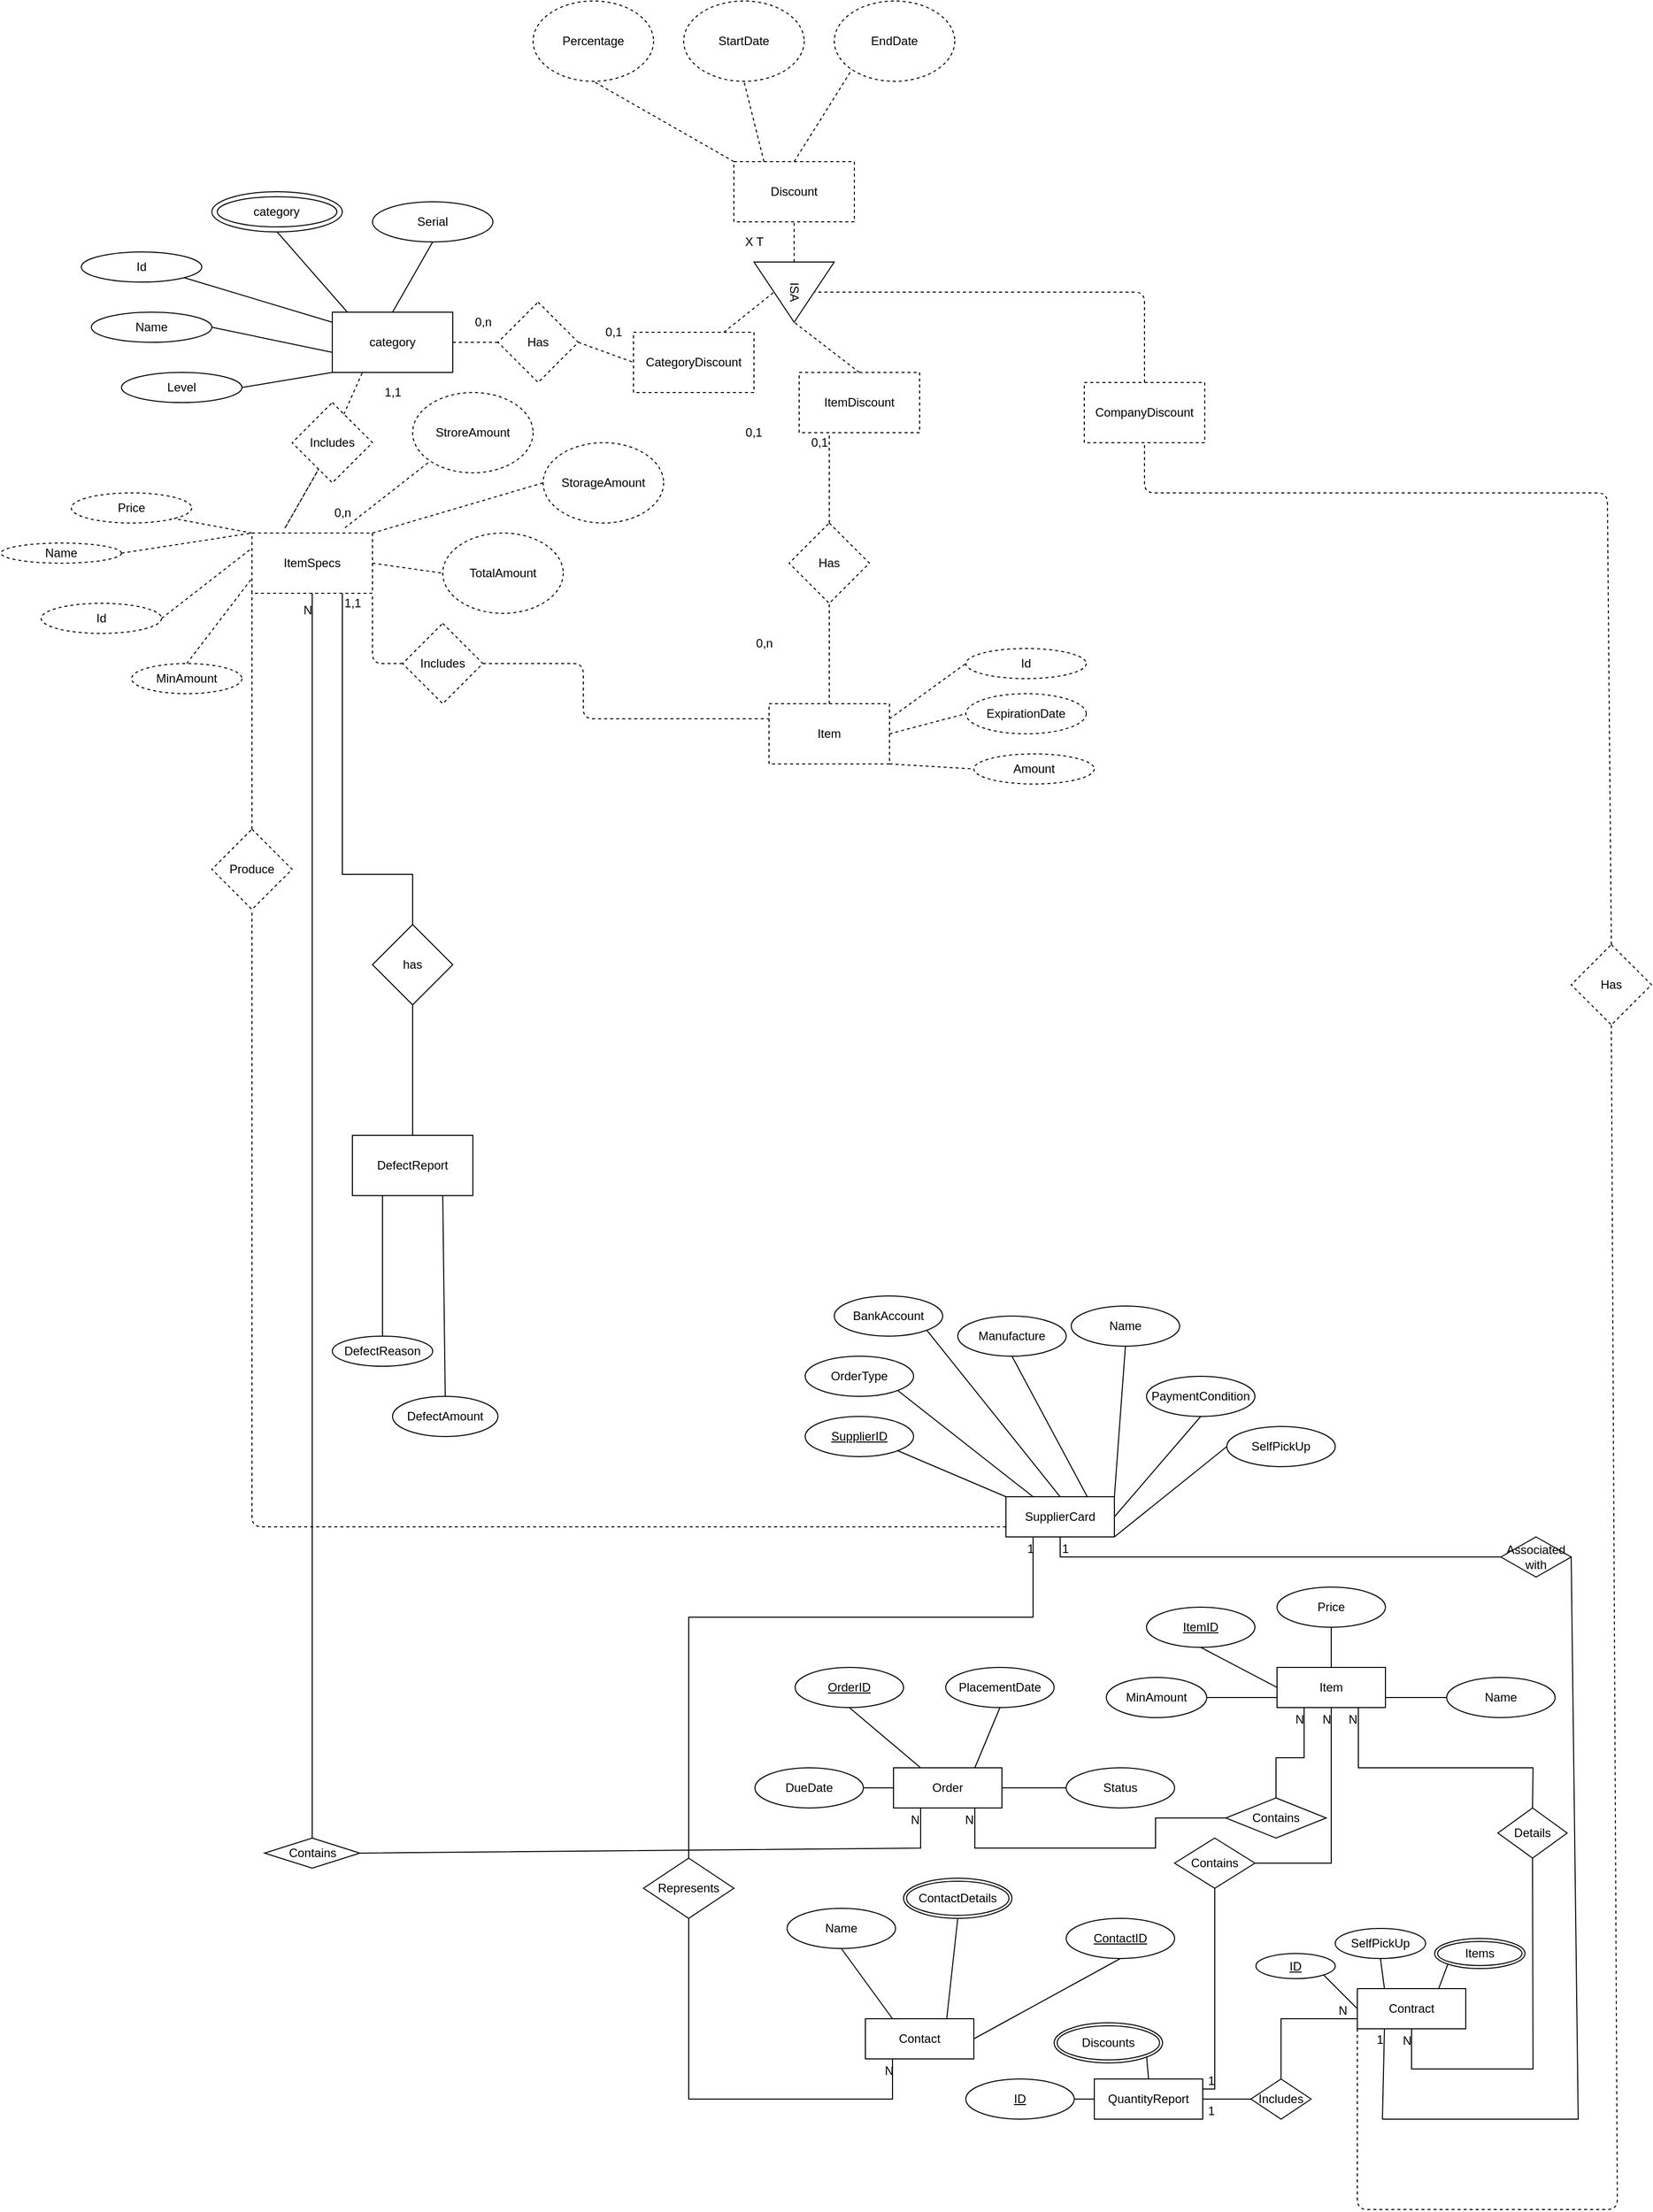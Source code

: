 <mxfile version="14.6.6" type="github"><diagram id="wXsnYw8c0xvrqgm0KjSK" name="Page-1"><mxGraphModel dx="1673" dy="876" grid="1" gridSize="10" guides="1" tooltips="1" connect="1" arrows="1" fold="1" page="1" pageScale="1" pageWidth="827" pageHeight="1169" math="0" shadow="0"><root><mxCell id="0"/><mxCell id="1" parent="0"/><mxCell id="QSIgd8hXwx-cGX24hU2L-1" value="category" style="rounded=0;whiteSpace=wrap;html=1;" parent="1" vertex="1"><mxGeometry x="332" y="363" width="120" height="60" as="geometry"/></mxCell><mxCell id="QSIgd8hXwx-cGX24hU2L-2" value="Name" style="ellipse;whiteSpace=wrap;html=1;" parent="1" vertex="1"><mxGeometry x="92" y="363" width="120" height="30" as="geometry"/></mxCell><mxCell id="QSIgd8hXwx-cGX24hU2L-3" value="Level" style="ellipse;whiteSpace=wrap;html=1;" parent="1" vertex="1"><mxGeometry x="122" y="423" width="120" height="30" as="geometry"/></mxCell><mxCell id="QSIgd8hXwx-cGX24hU2L-4" value="Id" style="ellipse;whiteSpace=wrap;html=1;" parent="1" vertex="1"><mxGeometry x="82" y="303" width="120" height="30" as="geometry"/></mxCell><mxCell id="QSIgd8hXwx-cGX24hU2L-7" value="" style="endArrow=none;html=1;exitX=1;exitY=0.5;exitDx=0;exitDy=0;" parent="1" source="QSIgd8hXwx-cGX24hU2L-3" edge="1"><mxGeometry width="50" height="50" relative="1" as="geometry"><mxPoint x="282" y="473" as="sourcePoint"/><mxPoint x="332" y="423" as="targetPoint"/></mxGeometry></mxCell><mxCell id="QSIgd8hXwx-cGX24hU2L-8" value="" style="endArrow=none;html=1;exitX=1;exitY=0.5;exitDx=0;exitDy=0;" parent="1" source="QSIgd8hXwx-cGX24hU2L-2" edge="1"><mxGeometry width="50" height="50" relative="1" as="geometry"><mxPoint x="282" y="453" as="sourcePoint"/><mxPoint x="332" y="403" as="targetPoint"/></mxGeometry></mxCell><mxCell id="QSIgd8hXwx-cGX24hU2L-9" value="" style="endArrow=none;html=1;exitX=1;exitY=1;exitDx=0;exitDy=0;" parent="1" source="QSIgd8hXwx-cGX24hU2L-4" edge="1"><mxGeometry width="50" height="50" relative="1" as="geometry"><mxPoint x="282" y="423" as="sourcePoint"/><mxPoint x="332" y="373" as="targetPoint"/><Array as="points"/></mxGeometry></mxCell><mxCell id="QSIgd8hXwx-cGX24hU2L-10" value="" style="endArrow=none;html=1;entryX=0.5;entryY=1;entryDx=0;entryDy=0;" parent="1" target="QSIgd8hXwx-cGX24hU2L-5" edge="1"><mxGeometry width="50" height="50" relative="1" as="geometry"><mxPoint x="347" y="363" as="sourcePoint"/><mxPoint x="397" y="313" as="targetPoint"/></mxGeometry></mxCell><mxCell id="QSIgd8hXwx-cGX24hU2L-11" value="Serial" style="ellipse;whiteSpace=wrap;html=1;" parent="1" vertex="1"><mxGeometry x="372" y="253" width="120" height="40" as="geometry"/></mxCell><mxCell id="QSIgd8hXwx-cGX24hU2L-12" value="" style="endArrow=none;html=1;exitX=0.5;exitY=0;exitDx=0;exitDy=0;entryX=0.5;entryY=1;entryDx=0;entryDy=0;" parent="1" source="QSIgd8hXwx-cGX24hU2L-1" target="QSIgd8hXwx-cGX24hU2L-11" edge="1"><mxGeometry width="50" height="50" relative="1" as="geometry"><mxPoint x="492" y="343" as="sourcePoint"/><mxPoint x="542" y="293" as="targetPoint"/></mxGeometry></mxCell><mxCell id="QSIgd8hXwx-cGX24hU2L-13" value="ItemSpecs" style="rounded=0;whiteSpace=wrap;html=1;dashed=1;" parent="1" vertex="1"><mxGeometry x="252" y="583" width="120" height="60" as="geometry"/></mxCell><mxCell id="QSIgd8hXwx-cGX24hU2L-14" value="Name" style="ellipse;whiteSpace=wrap;html=1;dashed=1;" parent="1" vertex="1"><mxGeometry x="2" y="593" width="120" height="20" as="geometry"/></mxCell><mxCell id="QSIgd8hXwx-cGX24hU2L-15" value="Id" style="ellipse;whiteSpace=wrap;html=1;dashed=1;" parent="1" vertex="1"><mxGeometry x="42" y="653" width="120" height="30" as="geometry"/></mxCell><mxCell id="QSIgd8hXwx-cGX24hU2L-16" value="MinAmount" style="ellipse;whiteSpace=wrap;html=1;dashed=1;" parent="1" vertex="1"><mxGeometry x="132" y="713" width="110" height="30" as="geometry"/></mxCell><mxCell id="QSIgd8hXwx-cGX24hU2L-17" value="" style="endArrow=none;dashed=1;html=1;entryX=0.25;entryY=1;entryDx=0;entryDy=0;" parent="1" target="QSIgd8hXwx-cGX24hU2L-1" edge="1"><mxGeometry width="50" height="50" relative="1" as="geometry"><mxPoint x="322" y="513" as="sourcePoint"/><mxPoint x="362" y="433" as="targetPoint"/><Array as="points"><mxPoint x="282" y="583"/><mxPoint x="322" y="513"/></Array></mxGeometry></mxCell><mxCell id="QSIgd8hXwx-cGX24hU2L-18" value="" style="endArrow=none;dashed=1;html=1;entryX=0;entryY=0;entryDx=0;entryDy=0;exitX=1;exitY=0.5;exitDx=0;exitDy=0;" parent="1" source="QSIgd8hXwx-cGX24hU2L-14" target="QSIgd8hXwx-cGX24hU2L-13" edge="1"><mxGeometry width="50" height="50" relative="1" as="geometry"><mxPoint x="182" y="573" as="sourcePoint"/><mxPoint x="232" y="523" as="targetPoint"/></mxGeometry></mxCell><mxCell id="QSIgd8hXwx-cGX24hU2L-19" value="" style="endArrow=none;dashed=1;html=1;entryX=0;entryY=0.25;entryDx=0;entryDy=0;exitX=1;exitY=0.5;exitDx=0;exitDy=0;" parent="1" target="QSIgd8hXwx-cGX24hU2L-13" edge="1" source="QSIgd8hXwx-cGX24hU2L-15"><mxGeometry width="50" height="50" relative="1" as="geometry"><mxPoint x="152" y="653" as="sourcePoint"/><mxPoint x="202" y="603" as="targetPoint"/></mxGeometry></mxCell><mxCell id="QSIgd8hXwx-cGX24hU2L-20" value="" style="endArrow=none;dashed=1;html=1;entryX=0;entryY=0.75;entryDx=0;entryDy=0;exitX=0.5;exitY=0;exitDx=0;exitDy=0;" parent="1" source="QSIgd8hXwx-cGX24hU2L-16" target="QSIgd8hXwx-cGX24hU2L-13" edge="1"><mxGeometry width="50" height="50" relative="1" as="geometry"><mxPoint x="182" y="673" as="sourcePoint"/><mxPoint x="232" y="623" as="targetPoint"/></mxGeometry></mxCell><mxCell id="QSIgd8hXwx-cGX24hU2L-21" value="TotalAmount" style="ellipse;whiteSpace=wrap;html=1;dashed=1;" parent="1" vertex="1"><mxGeometry x="442" y="583" width="120" height="80" as="geometry"/></mxCell><mxCell id="QSIgd8hXwx-cGX24hU2L-22" value="" style="endArrow=none;dashed=1;html=1;exitX=1;exitY=0.5;exitDx=0;exitDy=0;entryX=0;entryY=0.5;entryDx=0;entryDy=0;" parent="1" source="QSIgd8hXwx-cGX24hU2L-13" target="QSIgd8hXwx-cGX24hU2L-21" edge="1"><mxGeometry width="50" height="50" relative="1" as="geometry"><mxPoint x="412" y="623" as="sourcePoint"/><mxPoint x="462" y="573" as="targetPoint"/></mxGeometry></mxCell><mxCell id="QSIgd8hXwx-cGX24hU2L-23" value="Includes" style="rhombus;whiteSpace=wrap;html=1;dashed=1;" parent="1" vertex="1"><mxGeometry x="292" y="453" width="80" height="80" as="geometry"/></mxCell><mxCell id="QSIgd8hXwx-cGX24hU2L-24" value="0,n" style="text;html=1;align=center;verticalAlign=middle;resizable=0;points=[];autosize=1;strokeColor=none;" parent="1" vertex="1"><mxGeometry x="327" y="553" width="30" height="20" as="geometry"/></mxCell><mxCell id="QSIgd8hXwx-cGX24hU2L-25" value="1,1" style="text;html=1;align=center;verticalAlign=middle;resizable=0;points=[];autosize=1;strokeColor=none;" parent="1" vertex="1"><mxGeometry x="377" y="433" width="30" height="20" as="geometry"/></mxCell><mxCell id="QSIgd8hXwx-cGX24hU2L-26" value="Discount" style="rounded=0;whiteSpace=wrap;html=1;dashed=1;" parent="1" vertex="1"><mxGeometry x="732" y="213" width="120" height="60" as="geometry"/></mxCell><mxCell id="QSIgd8hXwx-cGX24hU2L-27" value="" style="endArrow=none;html=1;entryX=0.5;entryY=1;entryDx=0;entryDy=0;dashed=1;" parent="1" target="QSIgd8hXwx-cGX24hU2L-26" edge="1"><mxGeometry width="50" height="50" relative="1" as="geometry"><mxPoint x="792" y="313" as="sourcePoint"/><mxPoint x="812" y="303" as="targetPoint"/></mxGeometry></mxCell><mxCell id="QSIgd8hXwx-cGX24hU2L-28" value="ISA" style="triangle;whiteSpace=wrap;html=1;rotation=90;" parent="1" vertex="1"><mxGeometry x="762" y="303" width="60" height="80" as="geometry"/></mxCell><mxCell id="QSIgd8hXwx-cGX24hU2L-29" value="X T" style="text;html=1;align=center;verticalAlign=middle;resizable=0;points=[];autosize=1;strokeColor=none;" parent="1" vertex="1"><mxGeometry x="737" y="283" width="30" height="20" as="geometry"/></mxCell><mxCell id="QSIgd8hXwx-cGX24hU2L-30" value="" style="endArrow=none;dashed=1;html=1;entryX=0.5;entryY=1;entryDx=0;entryDy=0;" parent="1" target="QSIgd8hXwx-cGX24hU2L-28" edge="1"><mxGeometry width="50" height="50" relative="1" as="geometry"><mxPoint x="722" y="383" as="sourcePoint"/><mxPoint x="722" y="368" as="targetPoint"/><Array as="points"/></mxGeometry></mxCell><mxCell id="QSIgd8hXwx-cGX24hU2L-31" value="CategoryDiscount" style="rounded=0;whiteSpace=wrap;html=1;dashed=1;" parent="1" vertex="1"><mxGeometry x="632" y="383" width="120" height="60" as="geometry"/></mxCell><mxCell id="QSIgd8hXwx-cGX24hU2L-33" value="" style="endArrow=none;dashed=1;html=1;entryX=1;entryY=0.5;entryDx=0;entryDy=0;exitX=0.5;exitY=0;exitDx=0;exitDy=0;" parent="1" source="QSIgd8hXwx-cGX24hU2L-34" target="QSIgd8hXwx-cGX24hU2L-28" edge="1"><mxGeometry width="50" height="50" relative="1" as="geometry"><mxPoint x="872" y="373" as="sourcePoint"/><mxPoint x="882" y="363" as="targetPoint"/><Array as="points"/></mxGeometry></mxCell><mxCell id="QSIgd8hXwx-cGX24hU2L-34" value="ItemDiscount" style="rounded=0;whiteSpace=wrap;html=1;dashed=1;" parent="1" vertex="1"><mxGeometry x="797" y="423" width="120" height="60" as="geometry"/></mxCell><mxCell id="QSIgd8hXwx-cGX24hU2L-37" value="Has" style="rhombus;whiteSpace=wrap;html=1;dashed=1;" parent="1" vertex="1"><mxGeometry x="497" y="353" width="80" height="80" as="geometry"/></mxCell><mxCell id="QSIgd8hXwx-cGX24hU2L-38" value="" style="endArrow=none;dashed=1;html=1;entryX=0;entryY=0.5;entryDx=0;entryDy=0;exitX=1;exitY=0.5;exitDx=0;exitDy=0;" parent="1" source="QSIgd8hXwx-cGX24hU2L-37" target="QSIgd8hXwx-cGX24hU2L-31" edge="1"><mxGeometry width="50" height="50" relative="1" as="geometry"><mxPoint x="562" y="493" as="sourcePoint"/><mxPoint x="612" y="443" as="targetPoint"/></mxGeometry></mxCell><mxCell id="QSIgd8hXwx-cGX24hU2L-39" value="" style="endArrow=none;dashed=1;html=1;exitX=1;exitY=0.5;exitDx=0;exitDy=0;entryX=0;entryY=0.5;entryDx=0;entryDy=0;" parent="1" source="QSIgd8hXwx-cGX24hU2L-1" target="QSIgd8hXwx-cGX24hU2L-37" edge="1"><mxGeometry width="50" height="50" relative="1" as="geometry"><mxPoint x="492" y="353" as="sourcePoint"/><mxPoint x="542" y="303" as="targetPoint"/></mxGeometry></mxCell><mxCell id="QSIgd8hXwx-cGX24hU2L-40" value="Percentage" style="ellipse;whiteSpace=wrap;html=1;dashed=1;" parent="1" vertex="1"><mxGeometry x="532" y="53" width="120" height="80" as="geometry"/></mxCell><mxCell id="QSIgd8hXwx-cGX24hU2L-41" value="StartDate" style="ellipse;whiteSpace=wrap;html=1;dashed=1;" parent="1" vertex="1"><mxGeometry x="682" y="53" width="120" height="80" as="geometry"/></mxCell><mxCell id="QSIgd8hXwx-cGX24hU2L-42" value="EndDate" style="ellipse;whiteSpace=wrap;html=1;dashed=1;" parent="1" vertex="1"><mxGeometry x="832" y="53" width="120" height="80" as="geometry"/></mxCell><mxCell id="QSIgd8hXwx-cGX24hU2L-43" value="" style="endArrow=none;dashed=1;html=1;entryX=0.5;entryY=1;entryDx=0;entryDy=0;exitX=0;exitY=0;exitDx=0;exitDy=0;" parent="1" source="QSIgd8hXwx-cGX24hU2L-26" target="QSIgd8hXwx-cGX24hU2L-40" edge="1"><mxGeometry width="50" height="50" relative="1" as="geometry"><mxPoint x="642" y="203" as="sourcePoint"/><mxPoint x="692" y="153" as="targetPoint"/></mxGeometry></mxCell><mxCell id="QSIgd8hXwx-cGX24hU2L-44" value="" style="endArrow=none;dashed=1;html=1;entryX=0.5;entryY=1;entryDx=0;entryDy=0;exitX=0.25;exitY=0;exitDx=0;exitDy=0;" parent="1" source="QSIgd8hXwx-cGX24hU2L-26" target="QSIgd8hXwx-cGX24hU2L-41" edge="1"><mxGeometry width="50" height="50" relative="1" as="geometry"><mxPoint x="762" y="193" as="sourcePoint"/><mxPoint x="812" y="143" as="targetPoint"/><Array as="points"/></mxGeometry></mxCell><mxCell id="QSIgd8hXwx-cGX24hU2L-45" value="" style="endArrow=none;dashed=1;html=1;entryX=0;entryY=1;entryDx=0;entryDy=0;exitX=0.5;exitY=0;exitDx=0;exitDy=0;" parent="1" source="QSIgd8hXwx-cGX24hU2L-26" target="QSIgd8hXwx-cGX24hU2L-42" edge="1"><mxGeometry width="50" height="50" relative="1" as="geometry"><mxPoint x="812" y="183" as="sourcePoint"/><mxPoint x="852" y="143" as="targetPoint"/></mxGeometry></mxCell><mxCell id="QSIgd8hXwx-cGX24hU2L-46" value="Item" style="rounded=0;whiteSpace=wrap;html=1;dashed=1;" parent="1" vertex="1"><mxGeometry x="767" y="753" width="120" height="60" as="geometry"/></mxCell><mxCell id="QSIgd8hXwx-cGX24hU2L-47" value="Includes" style="rhombus;whiteSpace=wrap;html=1;dashed=1;" parent="1" vertex="1"><mxGeometry x="402" y="673" width="80" height="80" as="geometry"/></mxCell><mxCell id="QSIgd8hXwx-cGX24hU2L-48" value="" style="endArrow=none;dashed=1;html=1;entryX=1;entryY=1;entryDx=0;entryDy=0;exitX=0;exitY=0.5;exitDx=0;exitDy=0;" parent="1" source="QSIgd8hXwx-cGX24hU2L-47" target="QSIgd8hXwx-cGX24hU2L-13" edge="1"><mxGeometry width="50" height="50" relative="1" as="geometry"><mxPoint x="372" y="703" as="sourcePoint"/><mxPoint x="352" y="693" as="targetPoint"/><Array as="points"><mxPoint x="372" y="713"/></Array></mxGeometry></mxCell><mxCell id="QSIgd8hXwx-cGX24hU2L-49" value="" style="endArrow=none;dashed=1;html=1;entryX=0;entryY=0.25;entryDx=0;entryDy=0;exitX=1;exitY=0.5;exitDx=0;exitDy=0;" parent="1" source="QSIgd8hXwx-cGX24hU2L-47" target="QSIgd8hXwx-cGX24hU2L-46" edge="1"><mxGeometry width="50" height="50" relative="1" as="geometry"><mxPoint x="537" y="713" as="sourcePoint"/><mxPoint x="587" y="663" as="targetPoint"/><Array as="points"><mxPoint x="582" y="713"/><mxPoint x="582" y="768"/></Array></mxGeometry></mxCell><mxCell id="QSIgd8hXwx-cGX24hU2L-50" value="0,1" style="text;html=1;align=center;verticalAlign=middle;resizable=0;points=[];autosize=1;strokeColor=none;" parent="1" vertex="1"><mxGeometry x="597" y="373" width="30" height="20" as="geometry"/></mxCell><mxCell id="QSIgd8hXwx-cGX24hU2L-51" value="0,n" style="text;html=1;align=center;verticalAlign=middle;resizable=0;points=[];autosize=1;strokeColor=none;" parent="1" vertex="1"><mxGeometry x="467" y="363" width="30" height="20" as="geometry"/></mxCell><mxCell id="QSIgd8hXwx-cGX24hU2L-52" value="Has" style="rhombus;whiteSpace=wrap;html=1;dashed=1;" parent="1" vertex="1"><mxGeometry x="787" y="573" width="80" height="80" as="geometry"/></mxCell><mxCell id="QSIgd8hXwx-cGX24hU2L-54" value="" style="endArrow=none;dashed=1;html=1;entryX=0.25;entryY=1;entryDx=0;entryDy=0;exitX=0.5;exitY=0;exitDx=0;exitDy=0;" parent="1" source="QSIgd8hXwx-cGX24hU2L-52" target="QSIgd8hXwx-cGX24hU2L-34" edge="1"><mxGeometry width="50" height="50" relative="1" as="geometry"><mxPoint x="847" y="518" as="sourcePoint"/><mxPoint x="897" y="468" as="targetPoint"/></mxGeometry></mxCell><mxCell id="QSIgd8hXwx-cGX24hU2L-55" value="" style="endArrow=none;dashed=1;html=1;entryX=0.5;entryY=1;entryDx=0;entryDy=0;exitX=0.5;exitY=0;exitDx=0;exitDy=0;" parent="1" source="QSIgd8hXwx-cGX24hU2L-46" target="QSIgd8hXwx-cGX24hU2L-52" edge="1"><mxGeometry width="50" height="50" relative="1" as="geometry"><mxPoint x="772" y="713" as="sourcePoint"/><mxPoint x="822" y="663" as="targetPoint"/></mxGeometry></mxCell><mxCell id="QSIgd8hXwx-cGX24hU2L-56" value="0,1" style="text;html=1;align=center;verticalAlign=middle;resizable=0;points=[];autosize=1;strokeColor=none;" parent="1" vertex="1"><mxGeometry x="802" y="483" width="30" height="20" as="geometry"/></mxCell><mxCell id="QSIgd8hXwx-cGX24hU2L-57" value="0,n" style="text;html=1;align=center;verticalAlign=middle;resizable=0;points=[];autosize=1;strokeColor=none;" parent="1" vertex="1"><mxGeometry x="747" y="683" width="30" height="20" as="geometry"/></mxCell><mxCell id="QSIgd8hXwx-cGX24hU2L-59" value="Id" style="ellipse;whiteSpace=wrap;html=1;dashed=1;" parent="1" vertex="1"><mxGeometry x="963" y="698" width="120" height="30" as="geometry"/></mxCell><mxCell id="QSIgd8hXwx-cGX24hU2L-60" value="ExpirationDate" style="ellipse;whiteSpace=wrap;html=1;dashed=1;" parent="1" vertex="1"><mxGeometry x="963" y="743" width="120" height="40" as="geometry"/></mxCell><mxCell id="QSIgd8hXwx-cGX24hU2L-61" value="" style="endArrow=none;dashed=1;html=1;entryX=0;entryY=0.5;entryDx=0;entryDy=0;exitX=1;exitY=0.25;exitDx=0;exitDy=0;" parent="1" source="QSIgd8hXwx-cGX24hU2L-46" target="QSIgd8hXwx-cGX24hU2L-59" edge="1"><mxGeometry width="50" height="50" relative="1" as="geometry"><mxPoint x="802" y="783" as="sourcePoint"/><mxPoint x="852" y="733" as="targetPoint"/></mxGeometry></mxCell><mxCell id="QSIgd8hXwx-cGX24hU2L-62" value="" style="endArrow=none;dashed=1;html=1;entryX=0;entryY=0.5;entryDx=0;entryDy=0;exitX=1;exitY=0.5;exitDx=0;exitDy=0;" parent="1" source="QSIgd8hXwx-cGX24hU2L-46" target="QSIgd8hXwx-cGX24hU2L-60" edge="1"><mxGeometry width="50" height="50" relative="1" as="geometry"><mxPoint x="902" y="793" as="sourcePoint"/><mxPoint x="847" y="748" as="targetPoint"/><Array as="points"/></mxGeometry></mxCell><mxCell id="QSIgd8hXwx-cGX24hU2L-65" value="Amount" style="ellipse;whiteSpace=wrap;html=1;dashed=1;" parent="1" vertex="1"><mxGeometry x="971" y="803" width="120" height="30" as="geometry"/></mxCell><mxCell id="QSIgd8hXwx-cGX24hU2L-66" value="" style="endArrow=none;dashed=1;html=1;entryX=0;entryY=0.5;entryDx=0;entryDy=0;exitX=1;exitY=1;exitDx=0;exitDy=0;" parent="1" source="QSIgd8hXwx-cGX24hU2L-46" target="QSIgd8hXwx-cGX24hU2L-65" edge="1"><mxGeometry width="50" height="50" relative="1" as="geometry"><mxPoint x="747" y="903" as="sourcePoint"/><mxPoint x="797" y="853" as="targetPoint"/></mxGeometry></mxCell><mxCell id="QSIgd8hXwx-cGX24hU2L-71" value="CompanyDiscount" style="rounded=0;whiteSpace=wrap;html=1;dashed=1;" parent="1" vertex="1"><mxGeometry x="1081" y="433" width="120" height="60" as="geometry"/></mxCell><mxCell id="QSIgd8hXwx-cGX24hU2L-72" value="Has" style="rhombus;whiteSpace=wrap;html=1;dashed=1;" parent="1" vertex="1"><mxGeometry x="1566" y="993" width="80" height="80" as="geometry"/></mxCell><mxCell id="QSIgd8hXwx-cGX24hU2L-73" value="" style="endArrow=none;dashed=1;html=1;entryX=0.5;entryY=1;entryDx=0;entryDy=0;exitX=0.5;exitY=0;exitDx=0;exitDy=0;" parent="1" source="QSIgd8hXwx-cGX24hU2L-72" target="QSIgd8hXwx-cGX24hU2L-71" edge="1"><mxGeometry width="50" height="50" relative="1" as="geometry"><mxPoint x="712" y="533" as="sourcePoint"/><mxPoint x="762" y="483" as="targetPoint"/><Array as="points"><mxPoint x="1602" y="543"/><mxPoint x="1141" y="543"/></Array></mxGeometry></mxCell><mxCell id="QSIgd8hXwx-cGX24hU2L-74" value="" style="endArrow=none;dashed=1;html=1;entryX=0.5;entryY=1;entryDx=0;entryDy=0;exitX=0;exitY=1;exitDx=0;exitDy=0;" parent="1" source="dGPqOnPDMoCNqogmtLMy-32" target="QSIgd8hXwx-cGX24hU2L-72" edge="1"><mxGeometry width="50" height="50" relative="1" as="geometry"><mxPoint x="1302" y="1183" as="sourcePoint"/><mxPoint x="417" y="863" as="targetPoint"/><Array as="points"><mxPoint x="1353" y="2253"/><mxPoint x="1612" y="2253"/></Array></mxGeometry></mxCell><mxCell id="QSIgd8hXwx-cGX24hU2L-78" value="0,1" style="text;html=1;strokeColor=none;fillColor=none;align=center;verticalAlign=middle;whiteSpace=wrap;rounded=0;dashed=1;" parent="1" vertex="1"><mxGeometry x="732" y="473" width="40" height="20" as="geometry"/></mxCell><mxCell id="QSIgd8hXwx-cGX24hU2L-80" value="Produce" style="rhombus;whiteSpace=wrap;html=1;dashed=1;" parent="1" vertex="1"><mxGeometry x="212" y="878" width="80" height="80" as="geometry"/></mxCell><mxCell id="QSIgd8hXwx-cGX24hU2L-81" value="" style="endArrow=none;html=1;entryX=0;entryY=1;entryDx=0;entryDy=0;exitX=0.5;exitY=0;exitDx=0;exitDy=0;dashed=1;" parent="1" source="QSIgd8hXwx-cGX24hU2L-80" target="QSIgd8hXwx-cGX24hU2L-13" edge="1"><mxGeometry width="50" height="50" relative="1" as="geometry"><mxPoint x="287" y="738" as="sourcePoint"/><mxPoint x="337" y="688" as="targetPoint"/></mxGeometry></mxCell><mxCell id="QSIgd8hXwx-cGX24hU2L-82" value="" style="endArrow=none;html=1;entryX=0.5;entryY=1;entryDx=0;entryDy=0;dashed=1;exitX=0;exitY=0.75;exitDx=0;exitDy=0;" parent="1" source="dGPqOnPDMoCNqogmtLMy-1" target="QSIgd8hXwx-cGX24hU2L-80" edge="1"><mxGeometry width="50" height="50" relative="1" as="geometry"><mxPoint x="290.346" y="927.5" as="sourcePoint"/><mxPoint x="317" y="853" as="targetPoint"/><Array as="points"><mxPoint x="252" y="1573"/></Array></mxGeometry></mxCell><mxCell id="QSIgd8hXwx-cGX24hU2L-85" value="1,1" style="text;html=1;align=center;verticalAlign=middle;resizable=0;points=[];autosize=1;strokeColor=none;" parent="1" vertex="1"><mxGeometry x="337" y="643" width="30" height="20" as="geometry"/></mxCell><mxCell id="QSIgd8hXwx-cGX24hU2L-90" value="DefectReport" style="rounded=0;whiteSpace=wrap;html=1;" parent="1" vertex="1"><mxGeometry x="352" y="1183" width="120" height="60" as="geometry"/></mxCell><mxCell id="QSIgd8hXwx-cGX24hU2L-99" value="DefectReason" style="ellipse;whiteSpace=wrap;html=1;" parent="1" vertex="1"><mxGeometry x="332" y="1383" width="100" height="30" as="geometry"/></mxCell><mxCell id="QSIgd8hXwx-cGX24hU2L-101" value="DefectAmount" style="ellipse;whiteSpace=wrap;html=1;" parent="1" vertex="1"><mxGeometry x="392" y="1443" width="105" height="40" as="geometry"/></mxCell><mxCell id="QSIgd8hXwx-cGX24hU2L-102" value="has" style="rhombus;whiteSpace=wrap;html=1;" parent="1" vertex="1"><mxGeometry x="372" y="973" width="80" height="80" as="geometry"/></mxCell><mxCell id="QSIgd8hXwx-cGX24hU2L-104" value="" style="endArrow=none;html=1;exitX=0.5;exitY=1;exitDx=0;exitDy=0;entryX=0.5;entryY=0;entryDx=0;entryDy=0;" parent="1" source="QSIgd8hXwx-cGX24hU2L-102" target="QSIgd8hXwx-cGX24hU2L-90" edge="1"><mxGeometry width="50" height="50" relative="1" as="geometry"><mxPoint x="562" y="943" as="sourcePoint"/><mxPoint x="612" y="893" as="targetPoint"/></mxGeometry></mxCell><mxCell id="QSIgd8hXwx-cGX24hU2L-105" value="" style="endArrow=none;html=1;entryX=0.5;entryY=0;entryDx=0;entryDy=0;exitX=0.25;exitY=1;exitDx=0;exitDy=0;" parent="1" source="QSIgd8hXwx-cGX24hU2L-90" target="QSIgd8hXwx-cGX24hU2L-99" edge="1"><mxGeometry width="50" height="50" relative="1" as="geometry"><mxPoint x="562" y="943" as="sourcePoint"/><mxPoint x="612" y="893" as="targetPoint"/><Array as="points"/></mxGeometry></mxCell><mxCell id="QSIgd8hXwx-cGX24hU2L-106" value="" style="endArrow=none;html=1;entryX=0.5;entryY=0;entryDx=0;entryDy=0;exitX=0.75;exitY=1;exitDx=0;exitDy=0;" parent="1" source="QSIgd8hXwx-cGX24hU2L-90" target="QSIgd8hXwx-cGX24hU2L-101" edge="1"><mxGeometry width="50" height="50" relative="1" as="geometry"><mxPoint x="562" y="943" as="sourcePoint"/><mxPoint x="612" y="893" as="targetPoint"/></mxGeometry></mxCell><mxCell id="QSIgd8hXwx-cGX24hU2L-109" value="StroreAmount" style="ellipse;whiteSpace=wrap;html=1;dashed=1;" parent="1" vertex="1"><mxGeometry x="412" y="443" width="120" height="80" as="geometry"/></mxCell><mxCell id="QSIgd8hXwx-cGX24hU2L-110" value="StorageAmount" style="ellipse;whiteSpace=wrap;html=1;dashed=1;" parent="1" vertex="1"><mxGeometry x="542" y="493" width="120" height="80" as="geometry"/></mxCell><mxCell id="QSIgd8hXwx-cGX24hU2L-111" value="" style="endArrow=none;dashed=1;html=1;entryX=0;entryY=1;entryDx=0;entryDy=0;exitX=0.588;exitY=1.238;exitDx=0;exitDy=0;exitPerimeter=0;" parent="1" source="QSIgd8hXwx-cGX24hU2L-24" target="QSIgd8hXwx-cGX24hU2L-109" edge="1"><mxGeometry width="50" height="50" relative="1" as="geometry"><mxPoint x="482" y="693" as="sourcePoint"/><mxPoint x="532" y="643" as="targetPoint"/></mxGeometry></mxCell><mxCell id="QSIgd8hXwx-cGX24hU2L-112" value="" style="endArrow=none;dashed=1;html=1;entryX=0;entryY=0.5;entryDx=0;entryDy=0;exitX=1;exitY=0;exitDx=0;exitDy=0;" parent="1" source="QSIgd8hXwx-cGX24hU2L-13" target="QSIgd8hXwx-cGX24hU2L-110" edge="1"><mxGeometry width="50" height="50" relative="1" as="geometry"><mxPoint x="482" y="693" as="sourcePoint"/><mxPoint x="532" y="643" as="targetPoint"/></mxGeometry></mxCell><mxCell id="QSIgd8hXwx-cGX24hU2L-113" value="Price" style="ellipse;whiteSpace=wrap;html=1;dashed=1;" parent="1" vertex="1"><mxGeometry x="72" y="543" width="120" height="30" as="geometry"/></mxCell><mxCell id="QSIgd8hXwx-cGX24hU2L-114" value="" style="endArrow=none;dashed=1;html=1;exitX=0;exitY=0;exitDx=0;exitDy=0;entryX=1;entryY=1;entryDx=0;entryDy=0;" parent="1" source="QSIgd8hXwx-cGX24hU2L-13" target="QSIgd8hXwx-cGX24hU2L-113" edge="1"><mxGeometry width="50" height="50" relative="1" as="geometry"><mxPoint x="482" y="693" as="sourcePoint"/><mxPoint x="532" y="643" as="targetPoint"/></mxGeometry></mxCell><mxCell id="dGPqOnPDMoCNqogmtLMy-1" value="SupplierCard" style="whiteSpace=wrap;html=1;align=center;" vertex="1" parent="1"><mxGeometry x="1003" y="1543" width="108" height="40" as="geometry"/></mxCell><mxCell id="dGPqOnPDMoCNqogmtLMy-2" value="BankAccount" style="ellipse;whiteSpace=wrap;html=1;align=center;" vertex="1" parent="1"><mxGeometry x="832" y="1343" width="108" height="40" as="geometry"/></mxCell><mxCell id="dGPqOnPDMoCNqogmtLMy-3" value="Name" style="ellipse;whiteSpace=wrap;html=1;align=center;" vertex="1" parent="1"><mxGeometry x="1068" y="1353" width="108" height="40" as="geometry"/></mxCell><mxCell id="dGPqOnPDMoCNqogmtLMy-4" value="Price" style="ellipse;whiteSpace=wrap;html=1;align=center;" vertex="1" parent="1"><mxGeometry x="1273" y="1633" width="108" height="40" as="geometry"/></mxCell><mxCell id="dGPqOnPDMoCNqogmtLMy-5" value="Manufacture" style="ellipse;whiteSpace=wrap;html=1;align=center;" vertex="1" parent="1"><mxGeometry x="955" y="1363" width="108" height="40" as="geometry"/></mxCell><mxCell id="dGPqOnPDMoCNqogmtLMy-6" value="SupplierID" style="ellipse;whiteSpace=wrap;html=1;align=center;fontStyle=4;" vertex="1" parent="1"><mxGeometry x="803" y="1463" width="108" height="40" as="geometry"/></mxCell><mxCell id="dGPqOnPDMoCNqogmtLMy-7" value="OrderType" style="ellipse;whiteSpace=wrap;html=1;align=center;" vertex="1" parent="1"><mxGeometry x="803" y="1403" width="108" height="40" as="geometry"/></mxCell><mxCell id="dGPqOnPDMoCNqogmtLMy-8" value="PaymentCondition" style="ellipse;whiteSpace=wrap;html=1;align=center;" vertex="1" parent="1"><mxGeometry x="1143" y="1423" width="108" height="40" as="geometry"/></mxCell><mxCell id="dGPqOnPDMoCNqogmtLMy-9" value="SelfPickUp" style="ellipse;whiteSpace=wrap;html=1;align=center;" vertex="1" parent="1"><mxGeometry x="1223" y="1473" width="108" height="40" as="geometry"/></mxCell><mxCell id="dGPqOnPDMoCNqogmtLMy-10" value="" style="endArrow=none;html=1;rounded=0;exitX=1;exitY=1;exitDx=0;exitDy=0;entryX=0.25;entryY=0;entryDx=0;entryDy=0;" edge="1" parent="1" source="dGPqOnPDMoCNqogmtLMy-7" target="dGPqOnPDMoCNqogmtLMy-1"><mxGeometry relative="1" as="geometry"><mxPoint x="963" y="1493" as="sourcePoint"/><mxPoint x="1123" y="1493" as="targetPoint"/></mxGeometry></mxCell><mxCell id="dGPqOnPDMoCNqogmtLMy-11" value="" style="endArrow=none;html=1;rounded=0;exitX=1;exitY=1;exitDx=0;exitDy=0;entryX=0;entryY=0;entryDx=0;entryDy=0;" edge="1" parent="1" source="dGPqOnPDMoCNqogmtLMy-6" target="dGPqOnPDMoCNqogmtLMy-1"><mxGeometry relative="1" as="geometry"><mxPoint x="913" y="1433" as="sourcePoint"/><mxPoint x="1038" y="1553" as="targetPoint"/></mxGeometry></mxCell><mxCell id="dGPqOnPDMoCNqogmtLMy-12" value="" style="endArrow=none;html=1;rounded=0;exitX=1;exitY=1;exitDx=0;exitDy=0;entryX=0.5;entryY=0;entryDx=0;entryDy=0;" edge="1" parent="1" source="dGPqOnPDMoCNqogmtLMy-2" target="dGPqOnPDMoCNqogmtLMy-1"><mxGeometry relative="1" as="geometry"><mxPoint x="923" y="1443" as="sourcePoint"/><mxPoint x="1048" y="1563" as="targetPoint"/></mxGeometry></mxCell><mxCell id="dGPqOnPDMoCNqogmtLMy-13" value="" style="endArrow=none;html=1;rounded=0;exitX=0.5;exitY=1;exitDx=0;exitDy=0;entryX=0.75;entryY=0;entryDx=0;entryDy=0;" edge="1" parent="1" source="dGPqOnPDMoCNqogmtLMy-5" target="dGPqOnPDMoCNqogmtLMy-1"><mxGeometry relative="1" as="geometry"><mxPoint x="933" y="1453" as="sourcePoint"/><mxPoint x="1058" y="1573" as="targetPoint"/></mxGeometry></mxCell><mxCell id="dGPqOnPDMoCNqogmtLMy-14" value="" style="endArrow=none;html=1;rounded=0;exitX=0.5;exitY=1;exitDx=0;exitDy=0;entryX=1;entryY=0;entryDx=0;entryDy=0;" edge="1" parent="1" source="dGPqOnPDMoCNqogmtLMy-3" target="dGPqOnPDMoCNqogmtLMy-1"><mxGeometry relative="1" as="geometry"><mxPoint x="943" y="1463" as="sourcePoint"/><mxPoint x="1068" y="1583" as="targetPoint"/></mxGeometry></mxCell><mxCell id="dGPqOnPDMoCNqogmtLMy-15" value="" style="endArrow=none;html=1;rounded=0;exitX=0.5;exitY=1;exitDx=0;exitDy=0;entryX=1;entryY=0.5;entryDx=0;entryDy=0;" edge="1" parent="1" source="dGPqOnPDMoCNqogmtLMy-8" target="dGPqOnPDMoCNqogmtLMy-1"><mxGeometry relative="1" as="geometry"><mxPoint x="1128" y="1403" as="sourcePoint"/><mxPoint x="1113" y="1553" as="targetPoint"/></mxGeometry></mxCell><mxCell id="dGPqOnPDMoCNqogmtLMy-16" value="" style="endArrow=none;html=1;rounded=0;entryX=1;entryY=1;entryDx=0;entryDy=0;exitX=0;exitY=0.5;exitDx=0;exitDy=0;" edge="1" parent="1" source="dGPqOnPDMoCNqogmtLMy-9" target="dGPqOnPDMoCNqogmtLMy-1"><mxGeometry relative="1" as="geometry"><mxPoint x="1273" y="1513" as="sourcePoint"/><mxPoint x="1123" y="1563" as="targetPoint"/></mxGeometry></mxCell><mxCell id="dGPqOnPDMoCNqogmtLMy-17" value="Item" style="whiteSpace=wrap;html=1;align=center;" vertex="1" parent="1"><mxGeometry x="1273" y="1713" width="108" height="40" as="geometry"/></mxCell><mxCell id="dGPqOnPDMoCNqogmtLMy-18" value="ItemID" style="ellipse;whiteSpace=wrap;html=1;align=center;fontStyle=4;" vertex="1" parent="1"><mxGeometry x="1143" y="1653" width="108" height="40" as="geometry"/></mxCell><mxCell id="dGPqOnPDMoCNqogmtLMy-19" value="PlacementDate" style="ellipse;whiteSpace=wrap;html=1;align=center;" vertex="1" parent="1"><mxGeometry x="943" y="1713" width="108" height="40" as="geometry"/></mxCell><mxCell id="dGPqOnPDMoCNqogmtLMy-20" value="Name" style="ellipse;whiteSpace=wrap;html=1;align=center;" vertex="1" parent="1"><mxGeometry x="1442" y="1723" width="108" height="40" as="geometry"/></mxCell><mxCell id="dGPqOnPDMoCNqogmtLMy-21" value="" style="endArrow=none;html=1;rounded=0;exitX=0.5;exitY=1;exitDx=0;exitDy=0;entryX=0;entryY=0.5;entryDx=0;entryDy=0;" edge="1" parent="1" source="dGPqOnPDMoCNqogmtLMy-18" target="dGPqOnPDMoCNqogmtLMy-17"><mxGeometry relative="1" as="geometry"><mxPoint x="1033" y="1623" as="sourcePoint"/><mxPoint x="1193" y="1623" as="targetPoint"/></mxGeometry></mxCell><mxCell id="dGPqOnPDMoCNqogmtLMy-22" value="" style="endArrow=none;html=1;rounded=0;exitX=0.5;exitY=1;exitDx=0;exitDy=0;entryX=0.5;entryY=0;entryDx=0;entryDy=0;" edge="1" parent="1" source="dGPqOnPDMoCNqogmtLMy-4" target="dGPqOnPDMoCNqogmtLMy-17"><mxGeometry relative="1" as="geometry"><mxPoint x="1033" y="1623" as="sourcePoint"/><mxPoint x="1193" y="1623" as="targetPoint"/></mxGeometry></mxCell><mxCell id="dGPqOnPDMoCNqogmtLMy-23" value="" style="endArrow=none;html=1;rounded=0;exitX=0;exitY=0.5;exitDx=0;exitDy=0;entryX=1;entryY=0.75;entryDx=0;entryDy=0;" edge="1" parent="1" source="dGPqOnPDMoCNqogmtLMy-20" target="dGPqOnPDMoCNqogmtLMy-17"><mxGeometry relative="1" as="geometry"><mxPoint x="1323" y="1663" as="sourcePoint"/><mxPoint x="1308" y="1723" as="targetPoint"/></mxGeometry></mxCell><mxCell id="dGPqOnPDMoCNqogmtLMy-24" value="Order" style="whiteSpace=wrap;html=1;align=center;" vertex="1" parent="1"><mxGeometry x="891" y="1813" width="108" height="40" as="geometry"/></mxCell><mxCell id="dGPqOnPDMoCNqogmtLMy-25" value="DueDate" style="ellipse;whiteSpace=wrap;html=1;align=center;" vertex="1" parent="1"><mxGeometry x="753" y="1813" width="108" height="40" as="geometry"/></mxCell><mxCell id="dGPqOnPDMoCNqogmtLMy-26" value="Status" style="ellipse;whiteSpace=wrap;html=1;align=center;" vertex="1" parent="1"><mxGeometry x="1063" y="1813" width="108" height="40" as="geometry"/></mxCell><mxCell id="dGPqOnPDMoCNqogmtLMy-27" value="OrderID" style="ellipse;whiteSpace=wrap;html=1;align=center;fontStyle=4;" vertex="1" parent="1"><mxGeometry x="793" y="1713" width="108" height="40" as="geometry"/></mxCell><mxCell id="dGPqOnPDMoCNqogmtLMy-28" value="" style="endArrow=none;html=1;rounded=0;exitX=0.5;exitY=1;exitDx=0;exitDy=0;entryX=0.25;entryY=0;entryDx=0;entryDy=0;" edge="1" parent="1" source="dGPqOnPDMoCNqogmtLMy-27" target="dGPqOnPDMoCNqogmtLMy-24"><mxGeometry relative="1" as="geometry"><mxPoint x="1033" y="1943" as="sourcePoint"/><mxPoint x="1193" y="1943" as="targetPoint"/></mxGeometry></mxCell><mxCell id="dGPqOnPDMoCNqogmtLMy-29" value="" style="endArrow=none;html=1;rounded=0;exitX=0.5;exitY=1;exitDx=0;exitDy=0;entryX=0.75;entryY=0;entryDx=0;entryDy=0;" edge="1" parent="1" source="dGPqOnPDMoCNqogmtLMy-19" target="dGPqOnPDMoCNqogmtLMy-24"><mxGeometry relative="1" as="geometry"><mxPoint x="1033" y="1943" as="sourcePoint"/><mxPoint x="1193" y="1943" as="targetPoint"/></mxGeometry></mxCell><mxCell id="dGPqOnPDMoCNqogmtLMy-30" value="" style="endArrow=none;html=1;rounded=0;exitX=1;exitY=0.5;exitDx=0;exitDy=0;entryX=0;entryY=0.5;entryDx=0;entryDy=0;" edge="1" parent="1" source="dGPqOnPDMoCNqogmtLMy-25" target="dGPqOnPDMoCNqogmtLMy-24"><mxGeometry relative="1" as="geometry"><mxPoint x="1033" y="1943" as="sourcePoint"/><mxPoint x="1193" y="1943" as="targetPoint"/></mxGeometry></mxCell><mxCell id="dGPqOnPDMoCNqogmtLMy-31" value="" style="endArrow=none;html=1;rounded=0;exitX=1;exitY=0.5;exitDx=0;exitDy=0;entryX=0;entryY=0.5;entryDx=0;entryDy=0;" edge="1" parent="1" source="dGPqOnPDMoCNqogmtLMy-24" target="dGPqOnPDMoCNqogmtLMy-26"><mxGeometry relative="1" as="geometry"><mxPoint x="1033" y="1943" as="sourcePoint"/><mxPoint x="1193" y="1943" as="targetPoint"/></mxGeometry></mxCell><mxCell id="dGPqOnPDMoCNqogmtLMy-32" value="Contract" style="whiteSpace=wrap;html=1;align=center;" vertex="1" parent="1"><mxGeometry x="1353" y="2033" width="108" height="40" as="geometry"/></mxCell><mxCell id="dGPqOnPDMoCNqogmtLMy-33" value="SelfPickUp" style="ellipse;whiteSpace=wrap;html=1;align=center;" vertex="1" parent="1"><mxGeometry x="1331" y="1973" width="90" height="30" as="geometry"/></mxCell><mxCell id="dGPqOnPDMoCNqogmtLMy-34" value="Contact" style="whiteSpace=wrap;html=1;align=center;" vertex="1" parent="1"><mxGeometry x="863" y="2063" width="108" height="40" as="geometry"/></mxCell><mxCell id="dGPqOnPDMoCNqogmtLMy-35" value="Name" style="ellipse;whiteSpace=wrap;html=1;align=center;" vertex="1" parent="1"><mxGeometry x="785" y="1953" width="108" height="40" as="geometry"/></mxCell><mxCell id="dGPqOnPDMoCNqogmtLMy-36" value="ContactDetails" style="ellipse;shape=doubleEllipse;margin=3;whiteSpace=wrap;html=1;align=center;" vertex="1" parent="1"><mxGeometry x="901" y="1923" width="108" height="40" as="geometry"/></mxCell><mxCell id="dGPqOnPDMoCNqogmtLMy-37" value="" style="endArrow=none;html=1;rounded=0;exitX=0.5;exitY=1;exitDx=0;exitDy=0;entryX=0.75;entryY=0;entryDx=0;entryDy=0;" edge="1" parent="1" source="dGPqOnPDMoCNqogmtLMy-36" target="dGPqOnPDMoCNqogmtLMy-34"><mxGeometry relative="1" as="geometry"><mxPoint x="1083" y="1943" as="sourcePoint"/><mxPoint x="1243" y="1943" as="targetPoint"/></mxGeometry></mxCell><mxCell id="dGPqOnPDMoCNqogmtLMy-38" value="" style="endArrow=none;html=1;rounded=0;exitX=0.5;exitY=1;exitDx=0;exitDy=0;entryX=0.25;entryY=0;entryDx=0;entryDy=0;" edge="1" parent="1" source="dGPqOnPDMoCNqogmtLMy-35" target="dGPqOnPDMoCNqogmtLMy-34"><mxGeometry relative="1" as="geometry"><mxPoint x="1083" y="1943" as="sourcePoint"/><mxPoint x="1243" y="1943" as="targetPoint"/></mxGeometry></mxCell><mxCell id="dGPqOnPDMoCNqogmtLMy-39" value="Items" style="ellipse;shape=doubleEllipse;margin=3;whiteSpace=wrap;html=1;align=center;" vertex="1" parent="1"><mxGeometry x="1430" y="1983" width="90" height="30" as="geometry"/></mxCell><mxCell id="dGPqOnPDMoCNqogmtLMy-40" value="" style="endArrow=none;html=1;rounded=0;exitX=0.5;exitY=1;exitDx=0;exitDy=0;entryX=0.25;entryY=0;entryDx=0;entryDy=0;" edge="1" parent="1" source="dGPqOnPDMoCNqogmtLMy-33" target="dGPqOnPDMoCNqogmtLMy-32"><mxGeometry relative="1" as="geometry"><mxPoint x="1083" y="1943" as="sourcePoint"/><mxPoint x="1243" y="1943" as="targetPoint"/></mxGeometry></mxCell><mxCell id="dGPqOnPDMoCNqogmtLMy-41" value="" style="endArrow=none;html=1;rounded=0;exitX=0;exitY=1;exitDx=0;exitDy=0;entryX=0.75;entryY=0;entryDx=0;entryDy=0;" edge="1" parent="1" source="dGPqOnPDMoCNqogmtLMy-39" target="dGPqOnPDMoCNqogmtLMy-32"><mxGeometry relative="1" as="geometry"><mxPoint x="1273" y="1923" as="sourcePoint"/><mxPoint x="1338" y="1973" as="targetPoint"/></mxGeometry></mxCell><mxCell id="dGPqOnPDMoCNqogmtLMy-44" value="ContactID" style="ellipse;whiteSpace=wrap;html=1;align=center;fontStyle=4;" vertex="1" parent="1"><mxGeometry x="1063" y="1963" width="108" height="40" as="geometry"/></mxCell><mxCell id="dGPqOnPDMoCNqogmtLMy-45" value="" style="endArrow=none;html=1;rounded=0;exitX=0.5;exitY=1;exitDx=0;exitDy=0;entryX=1;entryY=0.5;entryDx=0;entryDy=0;" edge="1" parent="1" source="dGPqOnPDMoCNqogmtLMy-44" target="dGPqOnPDMoCNqogmtLMy-34"><mxGeometry relative="1" as="geometry"><mxPoint x="1083" y="1943" as="sourcePoint"/><mxPoint x="1243" y="1943" as="targetPoint"/></mxGeometry></mxCell><mxCell id="dGPqOnPDMoCNqogmtLMy-46" value="ID" style="ellipse;whiteSpace=wrap;html=1;align=center;fontStyle=4;" vertex="1" parent="1"><mxGeometry x="1252" y="1998" width="79" height="25" as="geometry"/></mxCell><mxCell id="dGPqOnPDMoCNqogmtLMy-47" value="" style="endArrow=none;html=1;rounded=0;exitX=1;exitY=1;exitDx=0;exitDy=0;entryX=0;entryY=0.5;entryDx=0;entryDy=0;" edge="1" parent="1" source="dGPqOnPDMoCNqogmtLMy-46" target="dGPqOnPDMoCNqogmtLMy-32"><mxGeometry relative="1" as="geometry"><mxPoint x="1083" y="1943" as="sourcePoint"/><mxPoint x="1243" y="1943" as="targetPoint"/></mxGeometry></mxCell><mxCell id="dGPqOnPDMoCNqogmtLMy-50" value="" style="endArrow=none;html=1;rounded=0;exitX=1;exitY=0.5;exitDx=0;exitDy=0;entryX=0.25;entryY=1;entryDx=0;entryDy=0;startArrow=none;" edge="1" parent="1" source="JnBdgRJKGvxItmXoGyef-21" target="dGPqOnPDMoCNqogmtLMy-32"><mxGeometry relative="1" as="geometry"><mxPoint x="1083" y="1943" as="sourcePoint"/><mxPoint x="1573" y="2163" as="targetPoint"/><Array as="points"><mxPoint x="1573" y="2163"/><mxPoint x="1378" y="2163"/></Array></mxGeometry></mxCell><mxCell id="dGPqOnPDMoCNqogmtLMy-52" value="1" style="resizable=0;html=1;align=right;verticalAlign=bottom;" connectable="0" vertex="1" parent="dGPqOnPDMoCNqogmtLMy-50"><mxGeometry x="1" relative="1" as="geometry"><mxPoint y="19" as="offset"/></mxGeometry></mxCell><mxCell id="dGPqOnPDMoCNqogmtLMy-53" value="Discounts" style="ellipse;shape=doubleEllipse;margin=3;whiteSpace=wrap;html=1;align=center;" vertex="1" parent="1"><mxGeometry x="1051" y="2067" width="108" height="40" as="geometry"/></mxCell><mxCell id="dGPqOnPDMoCNqogmtLMy-54" value="QuantityReport" style="whiteSpace=wrap;html=1;align=center;" vertex="1" parent="1"><mxGeometry x="1091" y="2123" width="108" height="40" as="geometry"/></mxCell><mxCell id="dGPqOnPDMoCNqogmtLMy-55" value="ID" style="ellipse;whiteSpace=wrap;html=1;align=center;fontStyle=4;" vertex="1" parent="1"><mxGeometry x="963" y="2123" width="108" height="40" as="geometry"/></mxCell><mxCell id="dGPqOnPDMoCNqogmtLMy-56" value="" style="endArrow=none;html=1;rounded=0;exitX=1;exitY=0.5;exitDx=0;exitDy=0;entryX=0;entryY=0.5;entryDx=0;entryDy=0;" edge="1" parent="1" source="dGPqOnPDMoCNqogmtLMy-55" target="dGPqOnPDMoCNqogmtLMy-54"><mxGeometry relative="1" as="geometry"><mxPoint x="1053" y="2153" as="sourcePoint"/><mxPoint x="1213" y="2153" as="targetPoint"/></mxGeometry></mxCell><mxCell id="dGPqOnPDMoCNqogmtLMy-57" value="" style="endArrow=none;html=1;rounded=0;exitX=1;exitY=1;exitDx=0;exitDy=0;entryX=0.5;entryY=0;entryDx=0;entryDy=0;" edge="1" parent="1" source="dGPqOnPDMoCNqogmtLMy-53" target="dGPqOnPDMoCNqogmtLMy-54"><mxGeometry relative="1" as="geometry"><mxPoint x="1013" y="2123" as="sourcePoint"/><mxPoint x="1173" y="2123" as="targetPoint"/></mxGeometry></mxCell><mxCell id="dGPqOnPDMoCNqogmtLMy-58" value="" style="endArrow=none;html=1;rounded=0;exitX=1;exitY=0.5;exitDx=0;exitDy=0;entryX=0.5;entryY=1;entryDx=0;entryDy=0;startArrow=none;" edge="1" parent="1" source="JnBdgRJKGvxItmXoGyef-28" target="dGPqOnPDMoCNqogmtLMy-17"><mxGeometry relative="1" as="geometry"><mxPoint x="1063" y="2073" as="sourcePoint"/><mxPoint x="1353" y="1853" as="targetPoint"/><Array as="points"><mxPoint x="1327" y="1908"/></Array></mxGeometry></mxCell><mxCell id="dGPqOnPDMoCNqogmtLMy-59" value="N" style="resizable=0;html=1;align=right;verticalAlign=bottom;" connectable="0" vertex="1" parent="dGPqOnPDMoCNqogmtLMy-58"><mxGeometry x="1" relative="1" as="geometry"><mxPoint y="20" as="offset"/></mxGeometry></mxCell><mxCell id="dGPqOnPDMoCNqogmtLMy-60" value="" style="endArrow=none;html=1;rounded=0;exitX=0.5;exitY=0;exitDx=0;exitDy=0;entryX=0;entryY=0.75;entryDx=0;entryDy=0;startArrow=none;" edge="1" parent="1" source="JnBdgRJKGvxItmXoGyef-25" target="dGPqOnPDMoCNqogmtLMy-32"><mxGeometry relative="1" as="geometry"><mxPoint x="1063" y="2013" as="sourcePoint"/><mxPoint x="1223" y="2013" as="targetPoint"/><Array as="points"><mxPoint x="1277" y="2063"/></Array></mxGeometry></mxCell><mxCell id="dGPqOnPDMoCNqogmtLMy-61" value="N" style="resizable=0;html=1;align=right;verticalAlign=bottom;" connectable="0" vertex="1" parent="dGPqOnPDMoCNqogmtLMy-60"><mxGeometry x="1" relative="1" as="geometry"><mxPoint x="-10" as="offset"/></mxGeometry></mxCell><mxCell id="JnBdgRJKGvxItmXoGyef-1" value="" style="endArrow=none;html=1;rounded=0;exitX=0.5;exitY=1;exitDx=0;exitDy=0;entryX=0.25;entryY=1;entryDx=0;entryDy=0;startArrow=none;" edge="1" parent="1" source="JnBdgRJKGvxItmXoGyef-15" target="dGPqOnPDMoCNqogmtLMy-34"><mxGeometry relative="1" as="geometry"><mxPoint x="1152" y="2153" as="sourcePoint"/><mxPoint x="1312" y="2153" as="targetPoint"/><Array as="points"><mxPoint x="687" y="2143"/><mxPoint x="890" y="2143"/></Array></mxGeometry></mxCell><mxCell id="JnBdgRJKGvxItmXoGyef-2" value="N" style="resizable=0;html=1;align=right;verticalAlign=bottom;" connectable="0" vertex="1" parent="JnBdgRJKGvxItmXoGyef-1"><mxGeometry x="1" relative="1" as="geometry"><mxPoint x="1" y="20" as="offset"/></mxGeometry></mxCell><mxCell id="JnBdgRJKGvxItmXoGyef-3" value="" style="endArrow=none;dashed=1;html=1;entryX=0.5;entryY=0;entryDx=0;entryDy=0;exitX=0.5;exitY=0;exitDx=0;exitDy=0;" edge="1" parent="1" source="QSIgd8hXwx-cGX24hU2L-71" target="QSIgd8hXwx-cGX24hU2L-28"><mxGeometry width="50" height="50" relative="1" as="geometry"><mxPoint x="962.0" y="393" as="sourcePoint"/><mxPoint x="822.0" y="353" as="targetPoint"/><Array as="points"><mxPoint x="1141" y="343"/></Array></mxGeometry></mxCell><mxCell id="JnBdgRJKGvxItmXoGyef-4" value="MinAmount" style="ellipse;whiteSpace=wrap;html=1;align=center;" vertex="1" parent="1"><mxGeometry x="1103" y="1723" width="100" height="40" as="geometry"/></mxCell><mxCell id="JnBdgRJKGvxItmXoGyef-5" value="" style="endArrow=none;html=1;rounded=0;exitX=1;exitY=0.5;exitDx=0;exitDy=0;entryX=0;entryY=0.75;entryDx=0;entryDy=0;" edge="1" parent="1" source="JnBdgRJKGvxItmXoGyef-4" target="dGPqOnPDMoCNqogmtLMy-17"><mxGeometry relative="1" as="geometry"><mxPoint x="1207.0" y="1693" as="sourcePoint"/><mxPoint x="1262" y="1763" as="targetPoint"/></mxGeometry></mxCell><mxCell id="JnBdgRJKGvxItmXoGyef-6" value="" style="endArrow=none;html=1;rounded=0;exitX=0.75;exitY=1;exitDx=0;exitDy=0;entryX=0.5;entryY=0;entryDx=0;entryDy=0;" edge="1" parent="1" source="QSIgd8hXwx-cGX24hU2L-13" target="QSIgd8hXwx-cGX24hU2L-102"><mxGeometry relative="1" as="geometry"><mxPoint x="532" y="763" as="sourcePoint"/><mxPoint x="692" y="763" as="targetPoint"/><Array as="points"><mxPoint x="342" y="923"/><mxPoint x="412" y="923"/></Array></mxGeometry></mxCell><mxCell id="JnBdgRJKGvxItmXoGyef-7" value="" style="group" vertex="1" connectable="0" parent="1"><mxGeometry x="212" y="243" width="130" height="40" as="geometry"/></mxCell><mxCell id="QSIgd8hXwx-cGX24hU2L-5" value="" style="ellipse;whiteSpace=wrap;html=1;" parent="JnBdgRJKGvxItmXoGyef-7" vertex="1"><mxGeometry width="130" height="40" as="geometry"/></mxCell><mxCell id="QSIgd8hXwx-cGX24hU2L-6" value="category" style="ellipse;whiteSpace=wrap;html=1;" parent="JnBdgRJKGvxItmXoGyef-7" vertex="1"><mxGeometry x="5.417" y="5" width="119.167" height="30" as="geometry"/></mxCell><mxCell id="JnBdgRJKGvxItmXoGyef-13" value="" style="endArrow=none;html=1;rounded=0;exitX=1;exitY=0.5;exitDx=0;exitDy=0;entryX=0.25;entryY=1;entryDx=0;entryDy=0;startArrow=none;" edge="1" parent="1" source="JnBdgRJKGvxItmXoGyef-36" target="dGPqOnPDMoCNqogmtLMy-24"><mxGeometry relative="1" as="geometry"><mxPoint x="912" y="883" as="sourcePoint"/><mxPoint x="312" y="1883" as="targetPoint"/><Array as="points"><mxPoint x="918" y="1893"/></Array></mxGeometry></mxCell><mxCell id="JnBdgRJKGvxItmXoGyef-14" value="N" style="resizable=0;html=1;align=right;verticalAlign=bottom;" connectable="0" vertex="1" parent="JnBdgRJKGvxItmXoGyef-13"><mxGeometry x="1" relative="1" as="geometry"><mxPoint x="-1" y="20" as="offset"/></mxGeometry></mxCell><mxCell id="JnBdgRJKGvxItmXoGyef-15" value="Represents" style="shape=rhombus;perimeter=rhombusPerimeter;whiteSpace=wrap;html=1;align=center;" vertex="1" parent="1"><mxGeometry x="642" y="1903" width="90" height="60" as="geometry"/></mxCell><mxCell id="JnBdgRJKGvxItmXoGyef-18" value="Details" style="shape=rhombus;perimeter=rhombusPerimeter;whiteSpace=wrap;html=1;align=center;" vertex="1" parent="1"><mxGeometry x="1493" y="1853" width="69" height="50" as="geometry"/></mxCell><mxCell id="JnBdgRJKGvxItmXoGyef-21" value="Associated with" style="shape=rhombus;perimeter=rhombusPerimeter;whiteSpace=wrap;html=1;align=center;" vertex="1" parent="1"><mxGeometry x="1496" y="1583" width="70" height="40" as="geometry"/></mxCell><mxCell id="JnBdgRJKGvxItmXoGyef-22" value="" style="endArrow=none;html=1;rounded=0;exitX=0.5;exitY=1;exitDx=0;exitDy=0;entryX=0;entryY=0.5;entryDx=0;entryDy=0;" edge="1" parent="1" source="dGPqOnPDMoCNqogmtLMy-1" target="JnBdgRJKGvxItmXoGyef-21"><mxGeometry relative="1" as="geometry"><mxPoint x="1057" y="1583" as="sourcePoint"/><mxPoint x="1380" y="2073" as="targetPoint"/><Array as="points"><mxPoint x="1057" y="1603"/></Array></mxGeometry></mxCell><mxCell id="JnBdgRJKGvxItmXoGyef-23" value="1" style="resizable=0;html=1;align=left;verticalAlign=bottom;" connectable="0" vertex="1" parent="JnBdgRJKGvxItmXoGyef-22"><mxGeometry x="-1" relative="1" as="geometry"><mxPoint y="20" as="offset"/></mxGeometry></mxCell><mxCell id="JnBdgRJKGvxItmXoGyef-25" value="Includes" style="shape=rhombus;perimeter=rhombusPerimeter;whiteSpace=wrap;html=1;align=center;" vertex="1" parent="1"><mxGeometry x="1247" y="2123" width="60" height="40" as="geometry"/></mxCell><mxCell id="JnBdgRJKGvxItmXoGyef-28" value="Contains" style="shape=rhombus;perimeter=rhombusPerimeter;whiteSpace=wrap;html=1;align=center;" vertex="1" parent="1"><mxGeometry x="1171" y="1883" width="80" height="50" as="geometry"/></mxCell><mxCell id="JnBdgRJKGvxItmXoGyef-31" value="Contains" style="shape=rhombus;perimeter=rhombusPerimeter;whiteSpace=wrap;html=1;align=center;" vertex="1" parent="1"><mxGeometry x="1222" y="1843" width="100" height="40" as="geometry"/></mxCell><mxCell id="JnBdgRJKGvxItmXoGyef-34" value="" style="endArrow=none;html=1;rounded=0;exitX=0.5;exitY=0;exitDx=0;exitDy=0;entryX=0.25;entryY=1;entryDx=0;entryDy=0;" edge="1" parent="1" source="JnBdgRJKGvxItmXoGyef-31" target="dGPqOnPDMoCNqogmtLMy-17"><mxGeometry relative="1" as="geometry"><mxPoint x="1412" y="1833" as="sourcePoint"/><mxPoint x="1572" y="1833" as="targetPoint"/><Array as="points"><mxPoint x="1272" y="1803"/><mxPoint x="1300" y="1803"/></Array></mxGeometry></mxCell><mxCell id="JnBdgRJKGvxItmXoGyef-35" value="N" style="resizable=0;html=1;align=right;verticalAlign=bottom;" connectable="0" vertex="1" parent="JnBdgRJKGvxItmXoGyef-34"><mxGeometry x="1" relative="1" as="geometry"><mxPoint y="20" as="offset"/></mxGeometry></mxCell><mxCell id="JnBdgRJKGvxItmXoGyef-36" value="Contains" style="shape=rhombus;perimeter=rhombusPerimeter;whiteSpace=wrap;html=1;align=center;" vertex="1" parent="1"><mxGeometry x="264.5" y="1883" width="95" height="30" as="geometry"/></mxCell><mxCell id="JnBdgRJKGvxItmXoGyef-40" value="" style="endArrow=none;html=1;rounded=0;exitX=0.5;exitY=1;exitDx=0;exitDy=0;entryX=0.5;entryY=1;entryDx=0;entryDy=0;" edge="1" parent="1" source="JnBdgRJKGvxItmXoGyef-18" target="dGPqOnPDMoCNqogmtLMy-32"><mxGeometry relative="1" as="geometry"><mxPoint x="1532" y="1913" as="sourcePoint"/><mxPoint x="1072" y="1863" as="targetPoint"/><Array as="points"><mxPoint x="1528" y="2113"/><mxPoint x="1407" y="2113"/></Array></mxGeometry></mxCell><mxCell id="JnBdgRJKGvxItmXoGyef-41" value="N" style="resizable=0;html=1;align=right;verticalAlign=bottom;" connectable="0" vertex="1" parent="JnBdgRJKGvxItmXoGyef-40"><mxGeometry x="1" relative="1" as="geometry"><mxPoint y="20" as="offset"/></mxGeometry></mxCell><mxCell id="JnBdgRJKGvxItmXoGyef-45" value="" style="endArrow=none;html=1;rounded=0;exitX=0.5;exitY=0;exitDx=0;exitDy=0;entryX=0.75;entryY=1;entryDx=0;entryDy=0;" edge="1" parent="1" source="JnBdgRJKGvxItmXoGyef-18" target="dGPqOnPDMoCNqogmtLMy-17"><mxGeometry relative="1" as="geometry"><mxPoint x="912" y="1863" as="sourcePoint"/><mxPoint x="1072" y="1863" as="targetPoint"/><Array as="points"><mxPoint x="1528" y="1813"/><mxPoint x="1354" y="1813"/></Array></mxGeometry></mxCell><mxCell id="JnBdgRJKGvxItmXoGyef-46" value="N" style="resizable=0;html=1;align=right;verticalAlign=bottom;" connectable="0" vertex="1" parent="JnBdgRJKGvxItmXoGyef-45"><mxGeometry x="1" relative="1" as="geometry"><mxPoint x="-1" y="20" as="offset"/></mxGeometry></mxCell><mxCell id="JnBdgRJKGvxItmXoGyef-47" value="" style="endArrow=none;html=1;rounded=0;exitX=0;exitY=0.5;exitDx=0;exitDy=0;entryX=0.75;entryY=1;entryDx=0;entryDy=0;" edge="1" parent="1" source="JnBdgRJKGvxItmXoGyef-31" target="dGPqOnPDMoCNqogmtLMy-24"><mxGeometry relative="1" as="geometry"><mxPoint x="912" y="1863" as="sourcePoint"/><mxPoint x="1072" y="1863" as="targetPoint"/><Array as="points"><mxPoint x="1152" y="1863"/><mxPoint x="1152" y="1893"/><mxPoint x="972" y="1893"/></Array></mxGeometry></mxCell><mxCell id="JnBdgRJKGvxItmXoGyef-48" value="N" style="resizable=0;html=1;align=right;verticalAlign=bottom;" connectable="0" vertex="1" parent="JnBdgRJKGvxItmXoGyef-47"><mxGeometry x="1" relative="1" as="geometry"><mxPoint x="-1" y="20" as="offset"/></mxGeometry></mxCell><mxCell id="JnBdgRJKGvxItmXoGyef-49" value="" style="endArrow=none;html=1;rounded=0;entryX=0.25;entryY=1;entryDx=0;entryDy=0;exitX=0.5;exitY=0;exitDx=0;exitDy=0;" edge="1" parent="1" source="JnBdgRJKGvxItmXoGyef-15" target="dGPqOnPDMoCNqogmtLMy-1"><mxGeometry relative="1" as="geometry"><mxPoint x="832" y="1833" as="sourcePoint"/><mxPoint x="992" y="1833" as="targetPoint"/><Array as="points"><mxPoint x="687" y="1663"/><mxPoint x="1030" y="1663"/></Array></mxGeometry></mxCell><mxCell id="JnBdgRJKGvxItmXoGyef-50" value="1" style="resizable=0;html=1;align=right;verticalAlign=bottom;" connectable="0" vertex="1" parent="JnBdgRJKGvxItmXoGyef-49"><mxGeometry x="1" relative="1" as="geometry"><mxPoint x="1" y="20" as="offset"/></mxGeometry></mxCell><mxCell id="JnBdgRJKGvxItmXoGyef-51" value="" style="endArrow=none;html=1;rounded=0;exitX=0.5;exitY=0;exitDx=0;exitDy=0;entryX=0.5;entryY=1;entryDx=0;entryDy=0;" edge="1" parent="1" source="JnBdgRJKGvxItmXoGyef-36" target="QSIgd8hXwx-cGX24hU2L-13"><mxGeometry relative="1" as="geometry"><mxPoint x="422" y="1963" as="sourcePoint"/><mxPoint x="282" y="656.333" as="targetPoint"/></mxGeometry></mxCell><mxCell id="JnBdgRJKGvxItmXoGyef-52" value="N" style="resizable=0;html=1;align=right;verticalAlign=bottom;" connectable="0" vertex="1" parent="JnBdgRJKGvxItmXoGyef-51"><mxGeometry x="1" relative="1" as="geometry"><mxPoint y="25" as="offset"/></mxGeometry></mxCell><mxCell id="JnBdgRJKGvxItmXoGyef-55" value="" style="endArrow=none;html=1;rounded=0;exitX=0.5;exitY=1;exitDx=0;exitDy=0;entryX=1;entryY=0.25;entryDx=0;entryDy=0;" edge="1" parent="1" source="JnBdgRJKGvxItmXoGyef-28" target="dGPqOnPDMoCNqogmtLMy-54"><mxGeometry relative="1" as="geometry"><mxPoint x="742" y="1813" as="sourcePoint"/><mxPoint x="902" y="1813" as="targetPoint"/><Array as="points"><mxPoint x="1211" y="2133"/></Array></mxGeometry></mxCell><mxCell id="JnBdgRJKGvxItmXoGyef-56" value="1" style="resizable=0;html=1;align=right;verticalAlign=bottom;" connectable="0" vertex="1" parent="JnBdgRJKGvxItmXoGyef-55"><mxGeometry x="1" relative="1" as="geometry"><mxPoint x="12" as="offset"/></mxGeometry></mxCell><mxCell id="JnBdgRJKGvxItmXoGyef-57" value="" style="endArrow=none;html=1;rounded=0;exitX=0;exitY=0.5;exitDx=0;exitDy=0;entryX=1;entryY=0.5;entryDx=0;entryDy=0;" edge="1" parent="1" source="JnBdgRJKGvxItmXoGyef-25" target="dGPqOnPDMoCNqogmtLMy-54"><mxGeometry relative="1" as="geometry"><mxPoint x="902" y="2023" as="sourcePoint"/><mxPoint x="1062" y="2023" as="targetPoint"/></mxGeometry></mxCell><mxCell id="JnBdgRJKGvxItmXoGyef-58" value="1" style="resizable=0;html=1;align=right;verticalAlign=bottom;" connectable="0" vertex="1" parent="JnBdgRJKGvxItmXoGyef-57"><mxGeometry x="1" relative="1" as="geometry"><mxPoint x="12" y="20" as="offset"/></mxGeometry></mxCell></root></mxGraphModel></diagram></mxfile>